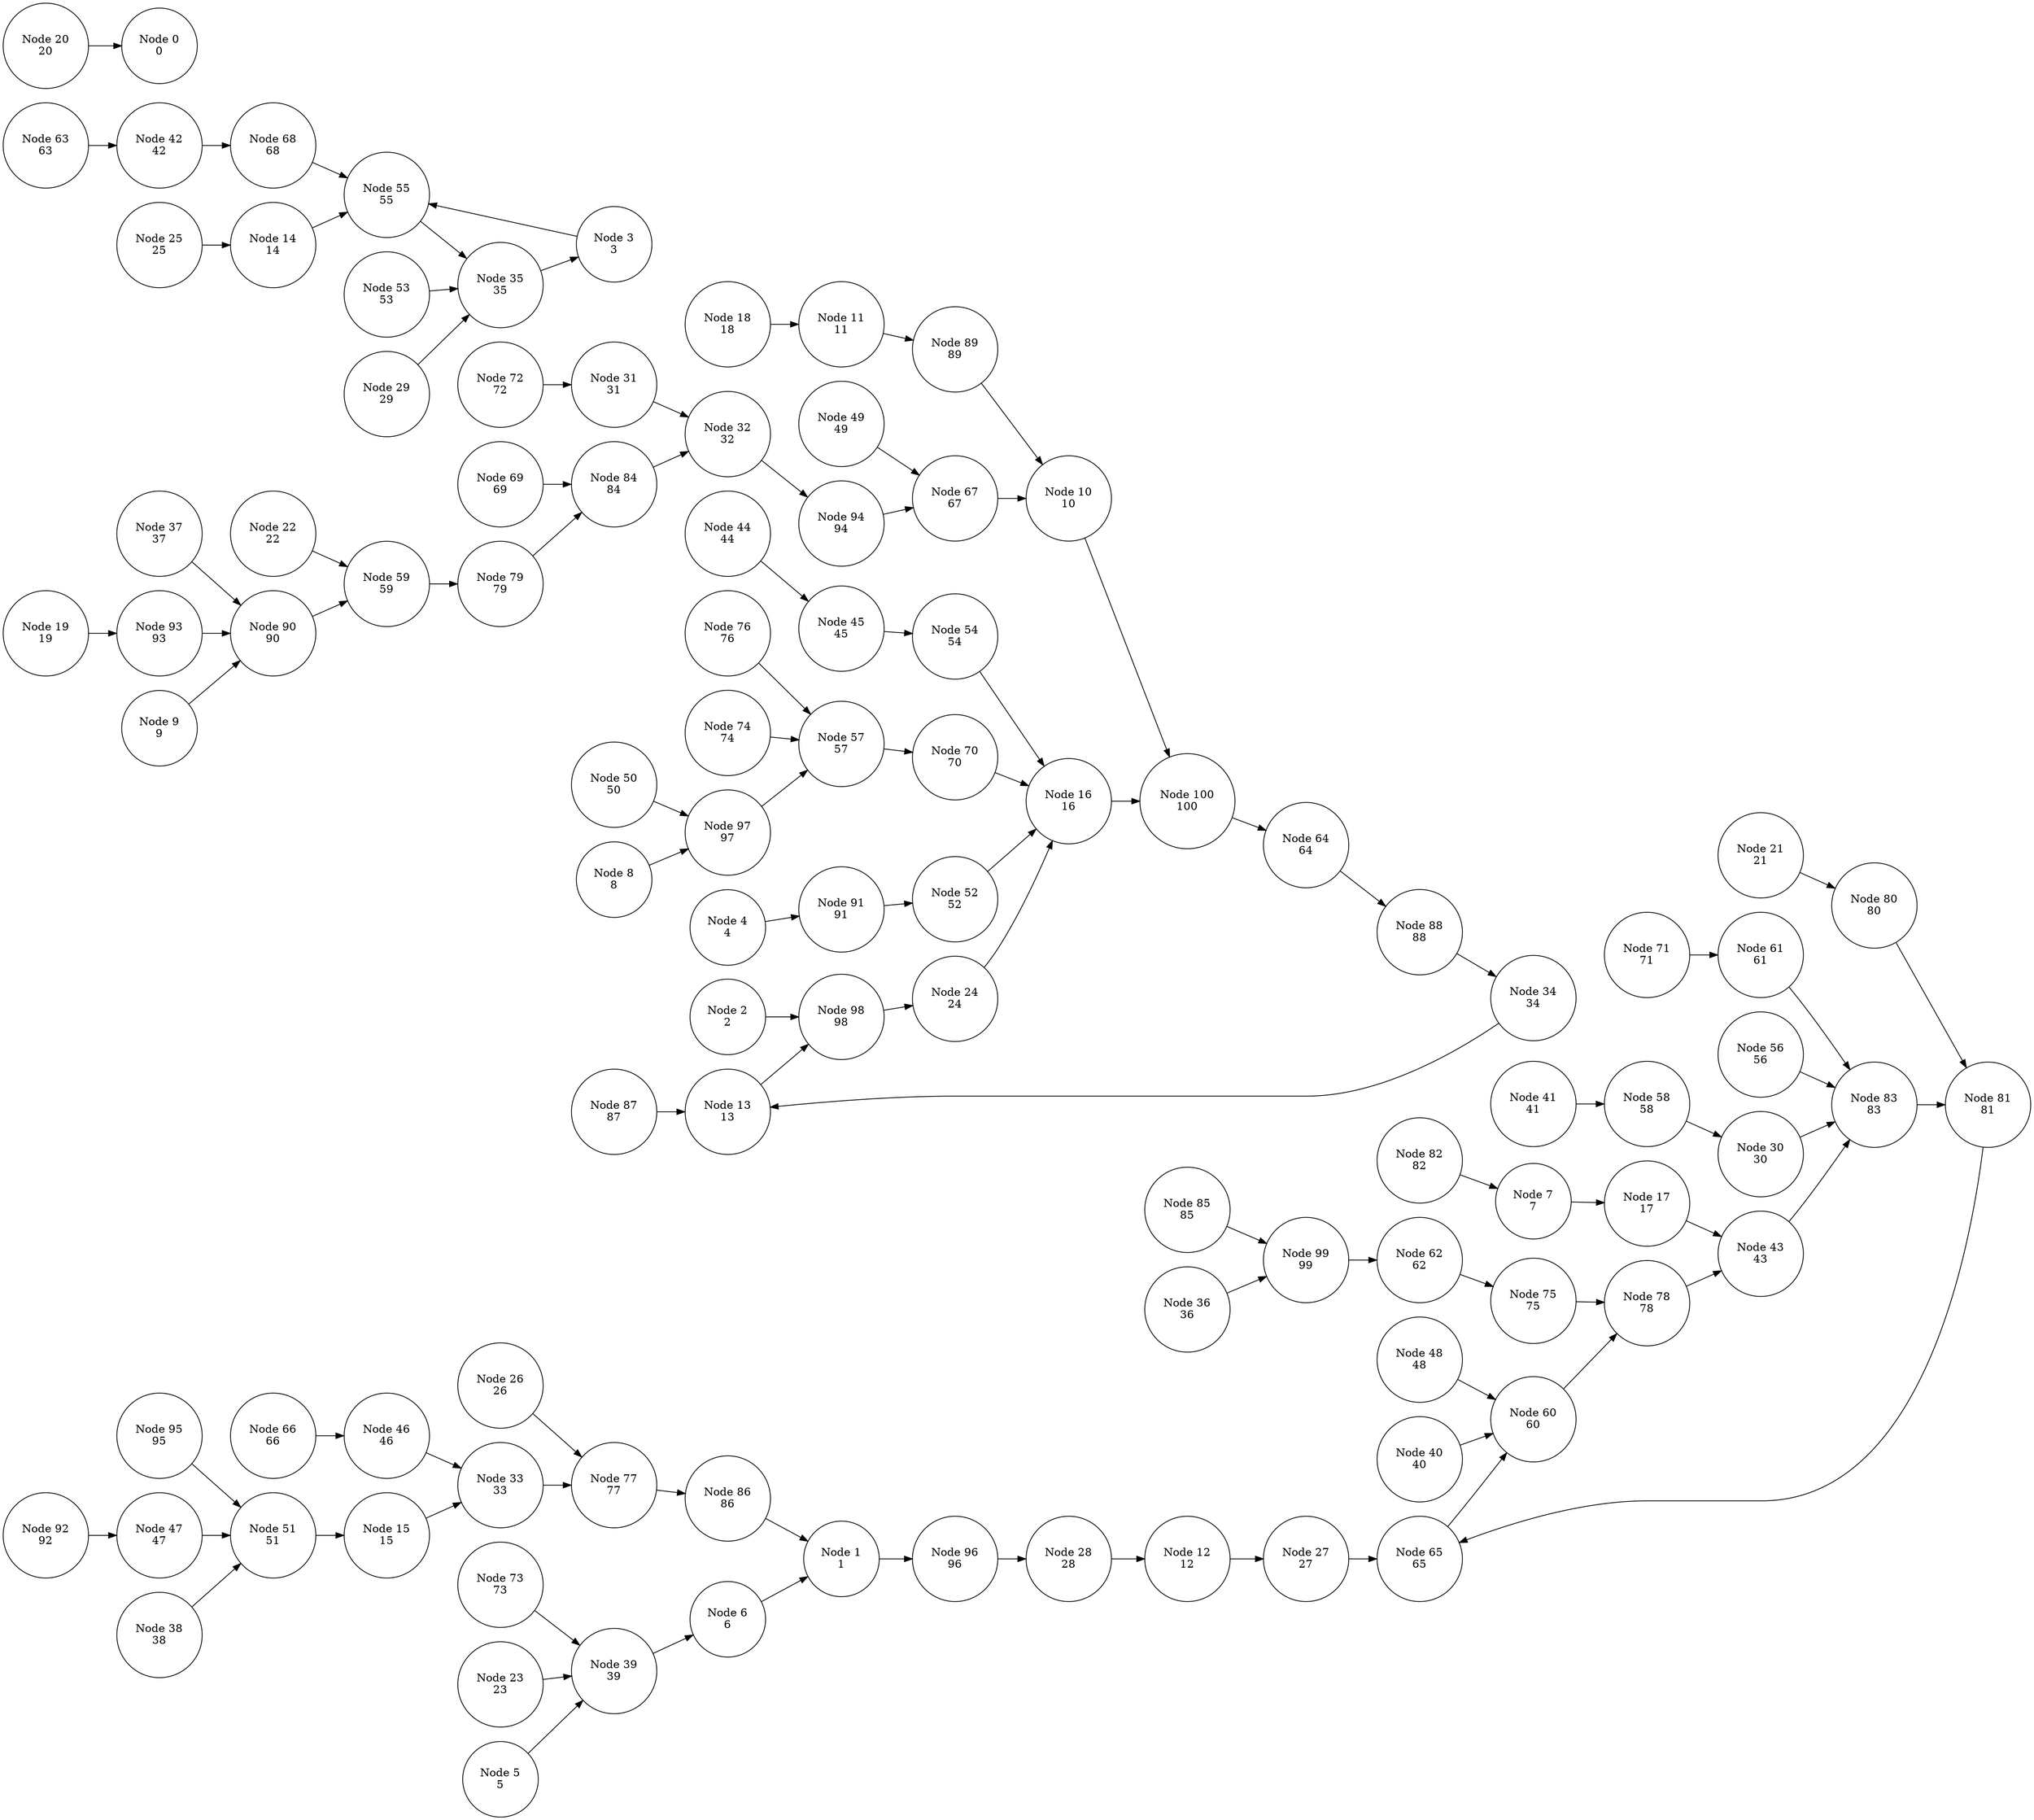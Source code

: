 digraph G {
  rankdir=LR;
  node [shape=circle];
  "Node 95" [label="Node 95\n95"];
  "Node 92" [label="Node 92\n92"];
  "Node 87" [label="Node 87\n87"];
  "Node 85" [label="Node 85\n85"];
  "Node 82" [label="Node 82\n82"];
  "Node 76" [label="Node 76\n76"];
  "Node 74" [label="Node 74\n74"];
  "Node 73" [label="Node 73\n73"];
  "Node 72" [label="Node 72\n72"];
  "Node 71" [label="Node 71\n71"];
  "Node 69" [label="Node 69\n69"];
  "Node 66" [label="Node 66\n66"];
  "Node 63" [label="Node 63\n63"];
  "Node 61" [label="Node 61\n61"];
  "Node 56" [label="Node 56\n56"];
  "Node 53" [label="Node 53\n53"];
  "Node 50" [label="Node 50\n50"];
  "Node 49" [label="Node 49\n49"];
  "Node 48" [label="Node 48\n48"];
  "Node 47" [label="Node 47\n47"];
  "Node 46" [label="Node 46\n46"];
  "Node 44" [label="Node 44\n44"];
  "Node 45" [label="Node 45\n45"];
  "Node 54" [label="Node 54\n54"];
  "Node 42" [label="Node 42\n42"];
  "Node 68" [label="Node 68\n68"];
  "Node 41" [label="Node 41\n41"];
  "Node 58" [label="Node 58\n58"];
  "Node 40" [label="Node 40\n40"];
  "Node 38" [label="Node 38\n38"];
  "Node 51" [label="Node 51\n51"];
  "Node 37" [label="Node 37\n37"];
  "Node 36" [label="Node 36\n36"];
  "Node 99" [label="Node 99\n99"];
  "Node 62" [label="Node 62\n62"];
  "Node 75" [label="Node 75\n75"];
  "Node 31" [label="Node 31\n31"];
  "Node 30" [label="Node 30\n30"];
  "Node 29" [label="Node 29\n29"];
  "Node 26" [label="Node 26\n26"];
  "Node 25" [label="Node 25\n25"];
  "Node 23" [label="Node 23\n23"];
  "Node 22" [label="Node 22\n22"];
  "Node 21" [label="Node 21\n21"];
  "Node 80" [label="Node 80\n80"];
  "Node 20" [label="Node 20\n20"];
  "Node 19" [label="Node 19\n19"];
  "Node 93" [label="Node 93\n93"];
  "Node 18" [label="Node 18\n18"];
  "Node 15" [label="Node 15\n15"];
  "Node 33" [label="Node 33\n33"];
  "Node 77" [label="Node 77\n77"];
  "Node 86" [label="Node 86\n86"];
  "Node 14" [label="Node 14\n14"];
  "Node 11" [label="Node 11\n11"];
  "Node 89" [label="Node 89\n89"];
  "Node 9" [label="Node 9\n9"];
  "Node 90" [label="Node 90\n90"];
  "Node 59" [label="Node 59\n59"];
  "Node 79" [label="Node 79\n79"];
  "Node 84" [label="Node 84\n84"];
  "Node 32" [label="Node 32\n32"];
  "Node 94" [label="Node 94\n94"];
  "Node 67" [label="Node 67\n67"];
  "Node 10" [label="Node 10\n10"];
  "Node 8" [label="Node 8\n8"];
  "Node 97" [label="Node 97\n97"];
  "Node 57" [label="Node 57\n57"];
  "Node 70" [label="Node 70\n70"];
  "Node 7" [label="Node 7\n7"];
  "Node 17" [label="Node 17\n17"];
  "Node 5" [label="Node 5\n5"];
  "Node 39" [label="Node 39\n39"];
  "Node 6" [label="Node 6\n6"];
  "Node 4" [label="Node 4\n4"];
  "Node 91" [label="Node 91\n91"];
  "Node 52" [label="Node 52\n52"];
  "Node 3" [label="Node 3\n3"];
  "Node 55" [label="Node 55\n55"];
  "Node 35" [label="Node 35\n35"];
  "Node 2" [label="Node 2\n2"];
  "Node 98" [label="Node 98\n98"];
  "Node 24" [label="Node 24\n24"];
  "Node 16" [label="Node 16\n16"];
  "Node 100" [label="Node 100\n100"];
  "Node 64" [label="Node 64\n64"];
  "Node 88" [label="Node 88\n88"];
  "Node 34" [label="Node 34\n34"];
  "Node 13" [label="Node 13\n13"];
  "Node 1" [label="Node 1\n1"];
  "Node 96" [label="Node 96\n96"];
  "Node 28" [label="Node 28\n28"];
  "Node 12" [label="Node 12\n12"];
  "Node 27" [label="Node 27\n27"];
  "Node 65" [label="Node 65\n65"];
  "Node 60" [label="Node 60\n60"];
  "Node 78" [label="Node 78\n78"];
  "Node 43" [label="Node 43\n43"];
  "Node 83" [label="Node 83\n83"];
  "Node 81" [label="Node 81\n81"];
  "Node 0" [label="Node 0\n0"];
  "Node 95" -> "Node 51";
  "Node 92" -> "Node 47";
  "Node 87" -> "Node 13";
  "Node 85" -> "Node 99";
  "Node 82" -> "Node 7";
  "Node 76" -> "Node 57";
  "Node 74" -> "Node 57";
  "Node 73" -> "Node 39";
  "Node 72" -> "Node 31";
  "Node 71" -> "Node 61";
  "Node 69" -> "Node 84";
  "Node 66" -> "Node 46";
  "Node 63" -> "Node 42";
  "Node 61" -> "Node 83";
  "Node 56" -> "Node 83";
  "Node 53" -> "Node 35";
  "Node 50" -> "Node 97";
  "Node 49" -> "Node 67";
  "Node 48" -> "Node 60";
  "Node 47" -> "Node 51";
  "Node 46" -> "Node 33";
  "Node 44" -> "Node 45";
  "Node 45" -> "Node 54";
  "Node 54" -> "Node 16";
  "Node 42" -> "Node 68";
  "Node 68" -> "Node 55";
  "Node 41" -> "Node 58";
  "Node 58" -> "Node 30";
  "Node 40" -> "Node 60";
  "Node 38" -> "Node 51";
  "Node 51" -> "Node 15";
  "Node 37" -> "Node 90";
  "Node 36" -> "Node 99";
  "Node 99" -> "Node 62";
  "Node 62" -> "Node 75";
  "Node 75" -> "Node 78";
  "Node 31" -> "Node 32";
  "Node 30" -> "Node 83";
  "Node 29" -> "Node 35";
  "Node 26" -> "Node 77";
  "Node 25" -> "Node 14";
  "Node 23" -> "Node 39";
  "Node 22" -> "Node 59";
  "Node 21" -> "Node 80";
  "Node 80" -> "Node 81";
  "Node 20" -> "Node 0";
  "Node 19" -> "Node 93";
  "Node 93" -> "Node 90";
  "Node 18" -> "Node 11";
  "Node 15" -> "Node 33";
  "Node 33" -> "Node 77";
  "Node 77" -> "Node 86";
  "Node 86" -> "Node 1";
  "Node 14" -> "Node 55";
  "Node 11" -> "Node 89";
  "Node 89" -> "Node 10";
  "Node 9" -> "Node 90";
  "Node 90" -> "Node 59";
  "Node 59" -> "Node 79";
  "Node 79" -> "Node 84";
  "Node 84" -> "Node 32";
  "Node 32" -> "Node 94";
  "Node 94" -> "Node 67";
  "Node 67" -> "Node 10";
  "Node 10" -> "Node 100";
  "Node 8" -> "Node 97";
  "Node 97" -> "Node 57";
  "Node 57" -> "Node 70";
  "Node 70" -> "Node 16";
  "Node 7" -> "Node 17";
  "Node 17" -> "Node 43";
  "Node 5" -> "Node 39";
  "Node 39" -> "Node 6";
  "Node 6" -> "Node 1";
  "Node 4" -> "Node 91";
  "Node 91" -> "Node 52";
  "Node 52" -> "Node 16";
  "Node 3" -> "Node 55";
  "Node 55" -> "Node 35";
  "Node 35" -> "Node 3";
  "Node 2" -> "Node 98";
  "Node 98" -> "Node 24";
  "Node 24" -> "Node 16";
  "Node 16" -> "Node 100";
  "Node 100" -> "Node 64";
  "Node 64" -> "Node 88";
  "Node 88" -> "Node 34";
  "Node 34" -> "Node 13";
  "Node 13" -> "Node 98";
  "Node 1" -> "Node 96";
  "Node 96" -> "Node 28";
  "Node 28" -> "Node 12";
  "Node 12" -> "Node 27";
  "Node 27" -> "Node 65";
  "Node 65" -> "Node 60";
  "Node 60" -> "Node 78";
  "Node 78" -> "Node 43";
  "Node 43" -> "Node 83";
  "Node 83" -> "Node 81";
  "Node 81" -> "Node 65";
}
